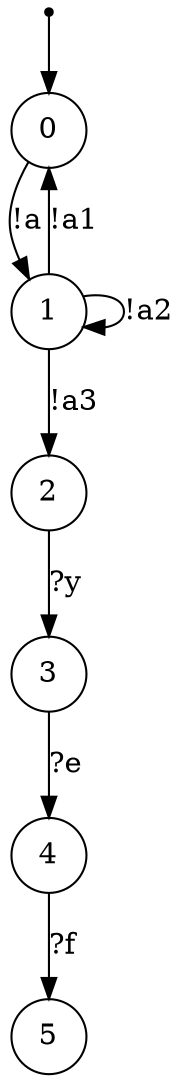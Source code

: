 digraph {
 node [shape=point] ENTRY
 node [shape=circle]
 ENTRY -> 0
0 -> 1 [label="!a"]
1 -> 2 [label="!a3"]
2 -> 3 [label="?y"]
3 -> 4 [label="?e"]
4 -> 5 [label="?f"]
1 -> 1 [label="!a2"]
1 -> 0 [label="!a1"]
}